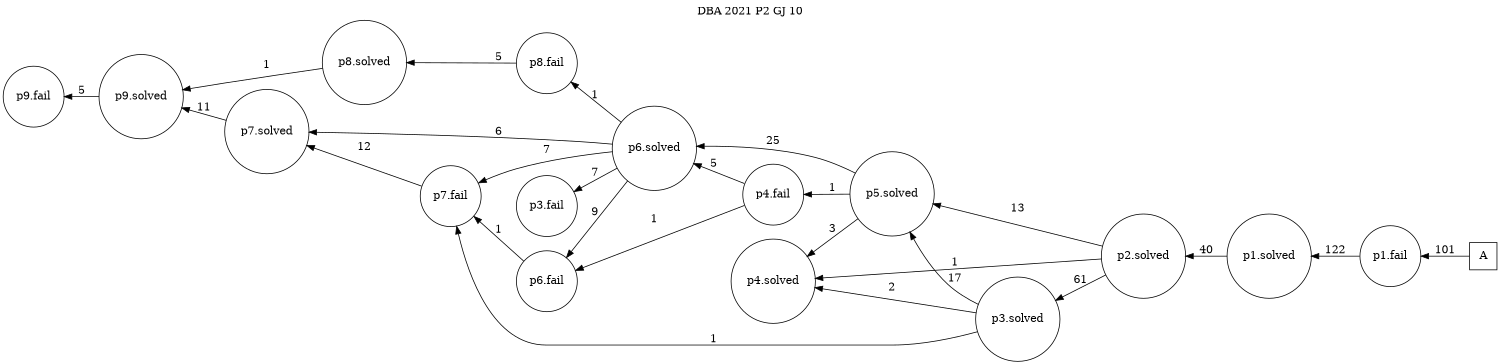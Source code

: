 digraph DBA_2021_P2_GJ_10 {
labelloc="tl"
label= " DBA 2021 P2 GJ 10 "
rankdir="RL";
graph [ size=" 10 , 10 !"]

"A" [shape="square" label="A"]
"p1.fail" [shape="circle" label="p1.fail"]
"p1.solved" [shape="circle" label="p1.solved"]
"p2.solved" [shape="circle" label="p2.solved"]
"p3.solved" [shape="circle" label="p3.solved"]
"p5.solved" [shape="circle" label="p5.solved"]
"p4.solved" [shape="circle" label="p4.solved"]
"p6.solved" [shape="circle" label="p6.solved"]
"p7.fail" [shape="circle" label="p7.fail"]
"p7.solved" [shape="circle" label="p7.solved"]
"p6.fail" [shape="circle" label="p6.fail"]
"p4.fail" [shape="circle" label="p4.fail"]
"p3.fail" [shape="circle" label="p3.fail"]
"p9.solved" [shape="circle" label="p9.solved"]
"p8.fail" [shape="circle" label="p8.fail"]
"p8.solved" [shape="circle" label="p8.solved"]
"p9.fail" [shape="circle" label="p9.fail"]
"A" -> "p1.fail" [ label=101]
"p1.fail" -> "p1.solved" [ label=122]
"p1.solved" -> "p2.solved" [ label=40]
"p2.solved" -> "p3.solved" [ label=61]
"p2.solved" -> "p5.solved" [ label=13]
"p2.solved" -> "p4.solved" [ label=1]
"p3.solved" -> "p5.solved" [ label=17]
"p3.solved" -> "p4.solved" [ label=2]
"p3.solved" -> "p7.fail" [ label=1]
"p5.solved" -> "p4.solved" [ label=3]
"p5.solved" -> "p6.solved" [ label=25]
"p5.solved" -> "p4.fail" [ label=1]
"p6.solved" -> "p7.fail" [ label=7]
"p6.solved" -> "p7.solved" [ label=6]
"p6.solved" -> "p6.fail" [ label=9]
"p6.solved" -> "p3.fail" [ label=7]
"p6.solved" -> "p8.fail" [ label=1]
"p7.fail" -> "p7.solved" [ label=12]
"p7.solved" -> "p9.solved" [ label=11]
"p6.fail" -> "p7.fail" [ label=1]
"p4.fail" -> "p6.solved" [ label=5]
"p4.fail" -> "p6.fail" [ label=1]
"p9.solved" -> "p9.fail" [ label=5]
"p8.fail" -> "p8.solved" [ label=5]
"p8.solved" -> "p9.solved" [ label=1]
}
